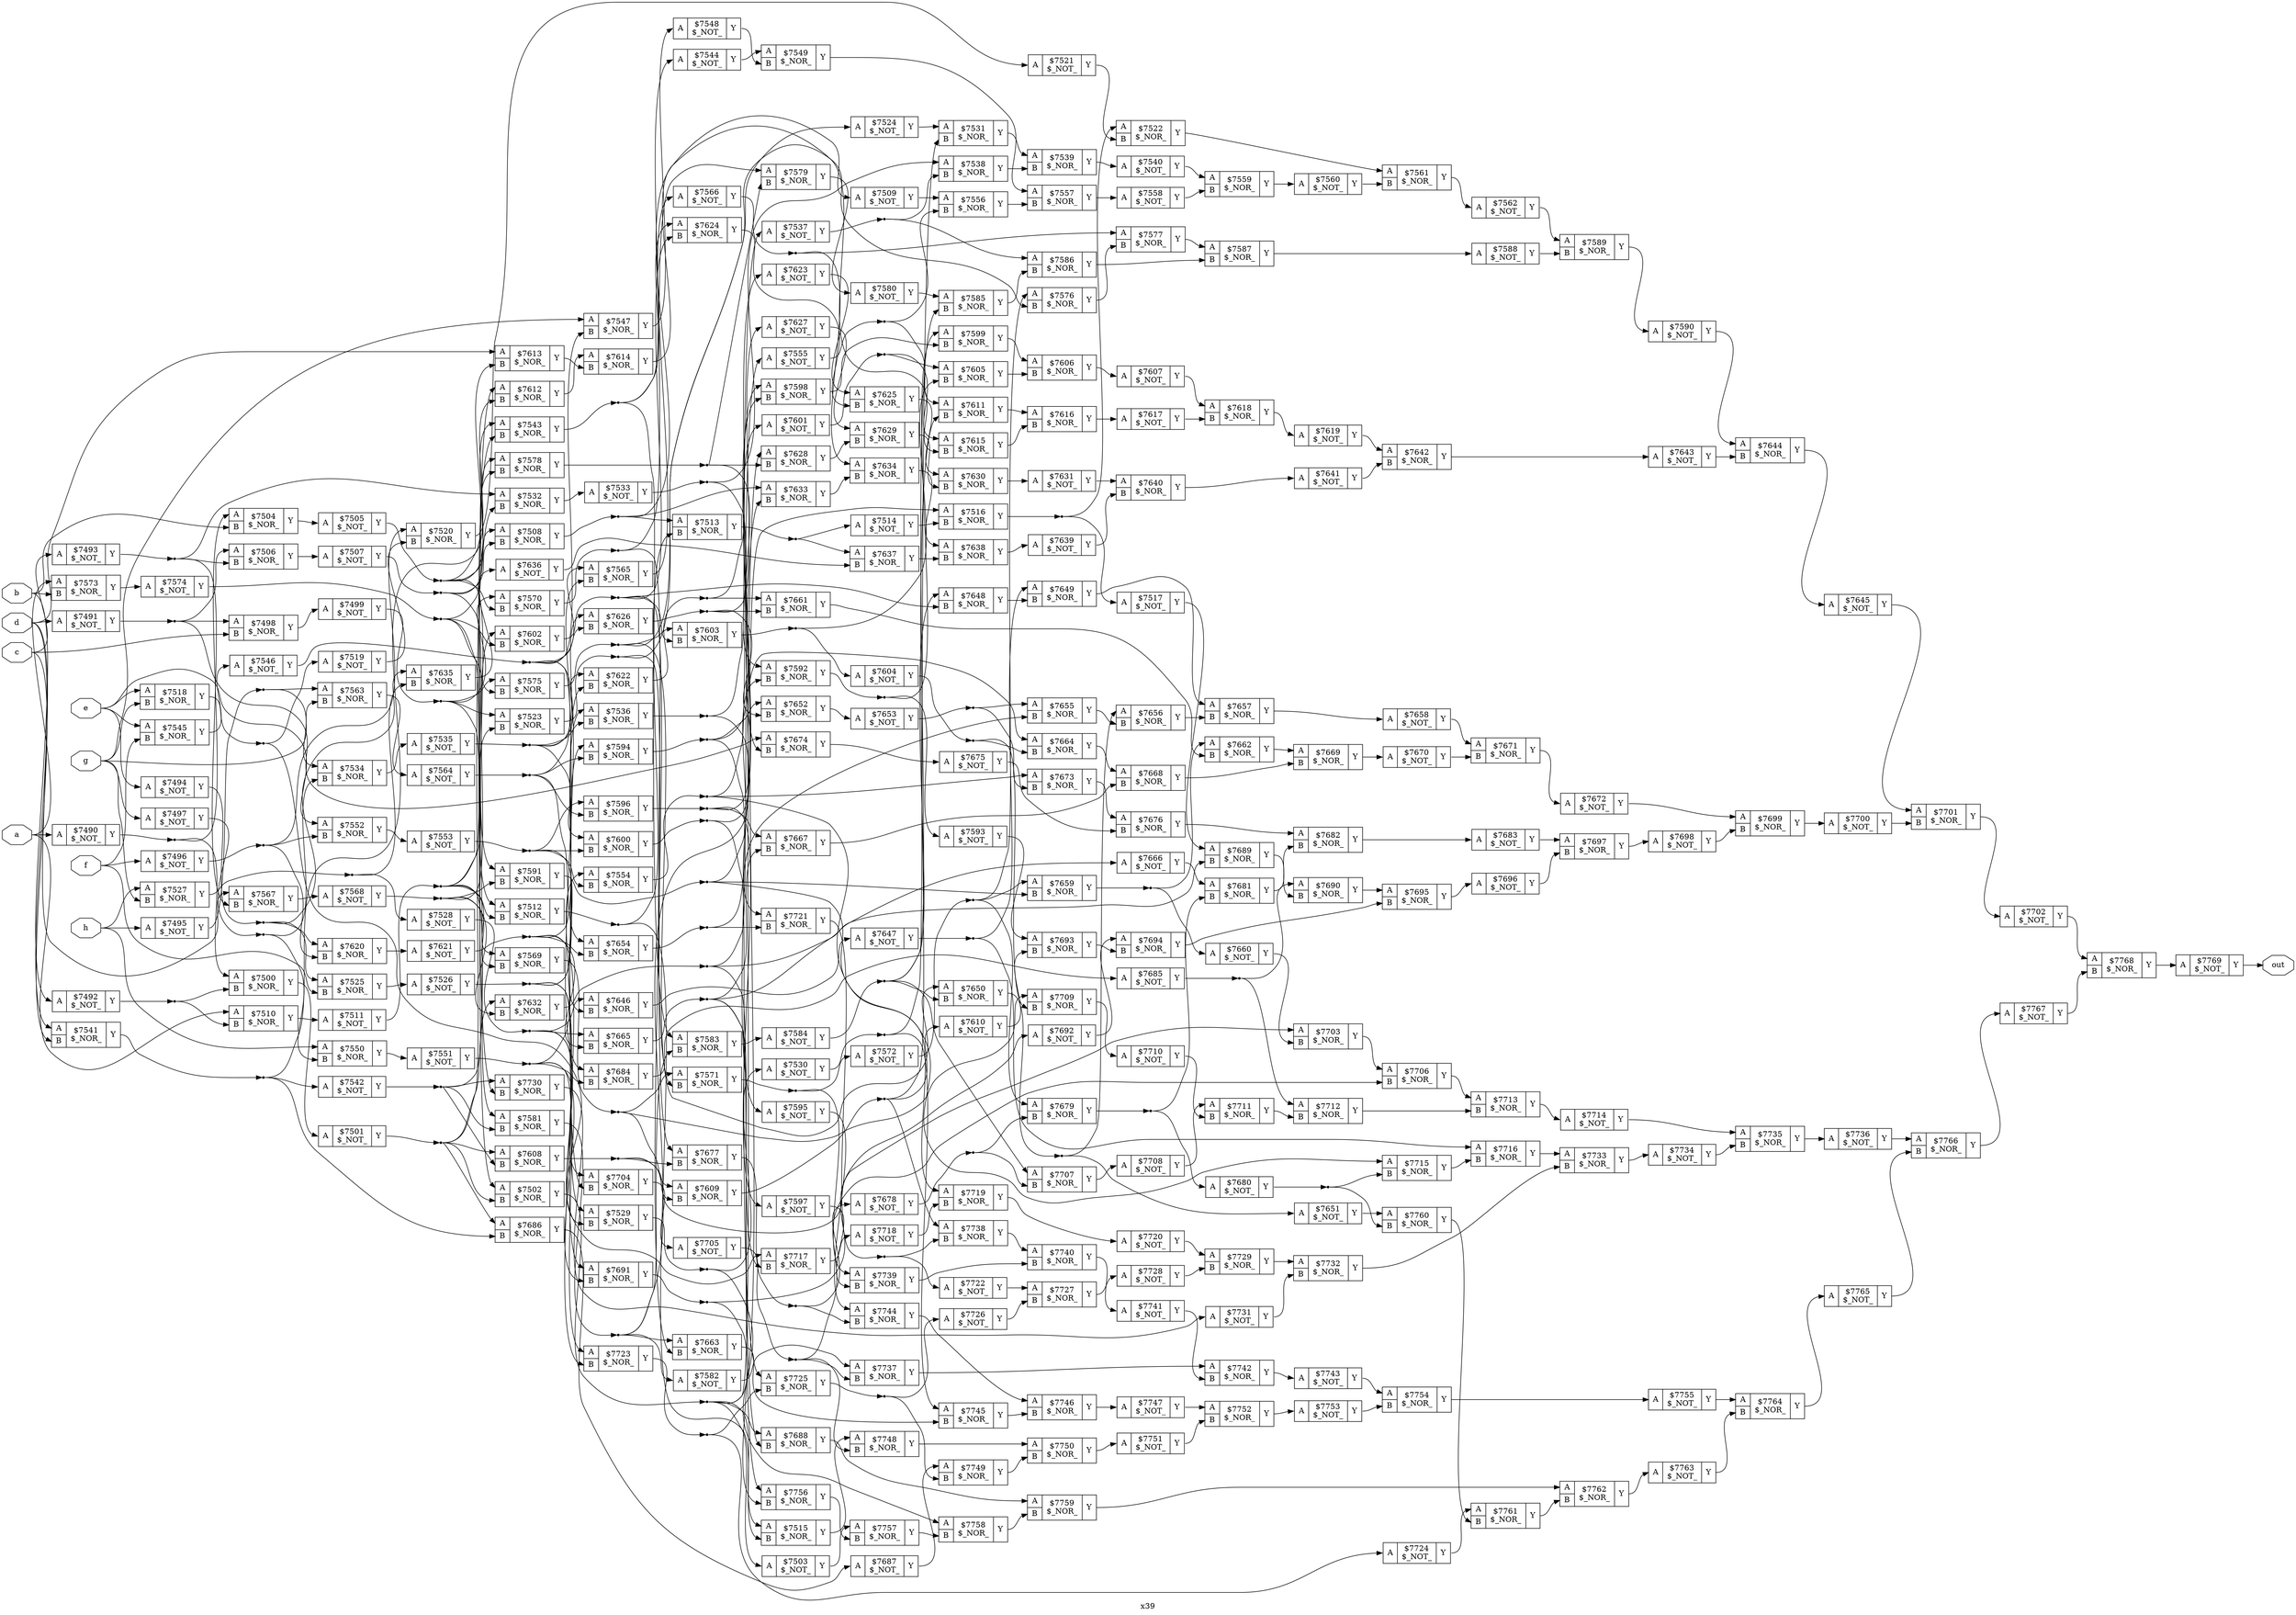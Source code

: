digraph "x39" {
label="x39";
rankdir="LR";
remincross=true;
n280 [ shape=octagon, label="a", color="black", fontcolor="black" ];
n281 [ shape=octagon, label="b", color="black", fontcolor="black" ];
n282 [ shape=octagon, label="c", color="black", fontcolor="black" ];
n283 [ shape=octagon, label="d", color="black", fontcolor="black" ];
n284 [ shape=octagon, label="e", color="black", fontcolor="black" ];
n285 [ shape=octagon, label="f", color="black", fontcolor="black" ];
n286 [ shape=octagon, label="g", color="black", fontcolor="black" ];
n287 [ shape=octagon, label="h", color="black", fontcolor="black" ];
n288 [ shape=octagon, label="out", color="black", fontcolor="black" ];
c291 [ shape=record, label="{{<p289> A}|$7490\n$_NOT_|{<p290> Y}}" ];
c292 [ shape=record, label="{{<p289> A}|$7491\n$_NOT_|{<p290> Y}}" ];
c293 [ shape=record, label="{{<p289> A}|$7492\n$_NOT_|{<p290> Y}}" ];
c294 [ shape=record, label="{{<p289> A}|$7493\n$_NOT_|{<p290> Y}}" ];
c295 [ shape=record, label="{{<p289> A}|$7494\n$_NOT_|{<p290> Y}}" ];
c296 [ shape=record, label="{{<p289> A}|$7495\n$_NOT_|{<p290> Y}}" ];
c297 [ shape=record, label="{{<p289> A}|$7496\n$_NOT_|{<p290> Y}}" ];
c298 [ shape=record, label="{{<p289> A}|$7497\n$_NOT_|{<p290> Y}}" ];
c300 [ shape=record, label="{{<p289> A|<p299> B}|$7498\n$_NOR_|{<p290> Y}}" ];
c301 [ shape=record, label="{{<p289> A}|$7499\n$_NOT_|{<p290> Y}}" ];
c302 [ shape=record, label="{{<p289> A|<p299> B}|$7500\n$_NOR_|{<p290> Y}}" ];
c303 [ shape=record, label="{{<p289> A}|$7501\n$_NOT_|{<p290> Y}}" ];
c304 [ shape=record, label="{{<p289> A|<p299> B}|$7502\n$_NOR_|{<p290> Y}}" ];
c305 [ shape=record, label="{{<p289> A}|$7503\n$_NOT_|{<p290> Y}}" ];
c306 [ shape=record, label="{{<p289> A|<p299> B}|$7504\n$_NOR_|{<p290> Y}}" ];
c307 [ shape=record, label="{{<p289> A}|$7505\n$_NOT_|{<p290> Y}}" ];
c308 [ shape=record, label="{{<p289> A|<p299> B}|$7506\n$_NOR_|{<p290> Y}}" ];
c309 [ shape=record, label="{{<p289> A}|$7507\n$_NOT_|{<p290> Y}}" ];
c310 [ shape=record, label="{{<p289> A|<p299> B}|$7508\n$_NOR_|{<p290> Y}}" ];
c311 [ shape=record, label="{{<p289> A}|$7509\n$_NOT_|{<p290> Y}}" ];
c312 [ shape=record, label="{{<p289> A|<p299> B}|$7510\n$_NOR_|{<p290> Y}}" ];
c313 [ shape=record, label="{{<p289> A}|$7511\n$_NOT_|{<p290> Y}}" ];
c314 [ shape=record, label="{{<p289> A|<p299> B}|$7512\n$_NOR_|{<p290> Y}}" ];
c315 [ shape=record, label="{{<p289> A|<p299> B}|$7513\n$_NOR_|{<p290> Y}}" ];
c316 [ shape=record, label="{{<p289> A}|$7514\n$_NOT_|{<p290> Y}}" ];
c317 [ shape=record, label="{{<p289> A|<p299> B}|$7515\n$_NOR_|{<p290> Y}}" ];
c318 [ shape=record, label="{{<p289> A|<p299> B}|$7516\n$_NOR_|{<p290> Y}}" ];
c319 [ shape=record, label="{{<p289> A}|$7517\n$_NOT_|{<p290> Y}}" ];
c320 [ shape=record, label="{{<p289> A|<p299> B}|$7518\n$_NOR_|{<p290> Y}}" ];
c321 [ shape=record, label="{{<p289> A}|$7519\n$_NOT_|{<p290> Y}}" ];
c322 [ shape=record, label="{{<p289> A|<p299> B}|$7520\n$_NOR_|{<p290> Y}}" ];
c323 [ shape=record, label="{{<p289> A}|$7521\n$_NOT_|{<p290> Y}}" ];
c324 [ shape=record, label="{{<p289> A|<p299> B}|$7522\n$_NOR_|{<p290> Y}}" ];
c325 [ shape=record, label="{{<p289> A|<p299> B}|$7523\n$_NOR_|{<p290> Y}}" ];
c326 [ shape=record, label="{{<p289> A}|$7524\n$_NOT_|{<p290> Y}}" ];
c327 [ shape=record, label="{{<p289> A|<p299> B}|$7525\n$_NOR_|{<p290> Y}}" ];
c328 [ shape=record, label="{{<p289> A}|$7526\n$_NOT_|{<p290> Y}}" ];
c329 [ shape=record, label="{{<p289> A|<p299> B}|$7527\n$_NOR_|{<p290> Y}}" ];
c330 [ shape=record, label="{{<p289> A}|$7528\n$_NOT_|{<p290> Y}}" ];
c331 [ shape=record, label="{{<p289> A|<p299> B}|$7529\n$_NOR_|{<p290> Y}}" ];
c332 [ shape=record, label="{{<p289> A}|$7530\n$_NOT_|{<p290> Y}}" ];
c333 [ shape=record, label="{{<p289> A|<p299> B}|$7531\n$_NOR_|{<p290> Y}}" ];
c334 [ shape=record, label="{{<p289> A|<p299> B}|$7532\n$_NOR_|{<p290> Y}}" ];
c335 [ shape=record, label="{{<p289> A}|$7533\n$_NOT_|{<p290> Y}}" ];
c336 [ shape=record, label="{{<p289> A|<p299> B}|$7534\n$_NOR_|{<p290> Y}}" ];
c337 [ shape=record, label="{{<p289> A}|$7535\n$_NOT_|{<p290> Y}}" ];
c338 [ shape=record, label="{{<p289> A|<p299> B}|$7536\n$_NOR_|{<p290> Y}}" ];
c339 [ shape=record, label="{{<p289> A}|$7537\n$_NOT_|{<p290> Y}}" ];
c340 [ shape=record, label="{{<p289> A|<p299> B}|$7538\n$_NOR_|{<p290> Y}}" ];
c341 [ shape=record, label="{{<p289> A|<p299> B}|$7539\n$_NOR_|{<p290> Y}}" ];
c342 [ shape=record, label="{{<p289> A}|$7540\n$_NOT_|{<p290> Y}}" ];
c343 [ shape=record, label="{{<p289> A|<p299> B}|$7541\n$_NOR_|{<p290> Y}}" ];
c344 [ shape=record, label="{{<p289> A}|$7542\n$_NOT_|{<p290> Y}}" ];
c345 [ shape=record, label="{{<p289> A|<p299> B}|$7543\n$_NOR_|{<p290> Y}}" ];
c346 [ shape=record, label="{{<p289> A}|$7544\n$_NOT_|{<p290> Y}}" ];
c347 [ shape=record, label="{{<p289> A|<p299> B}|$7545\n$_NOR_|{<p290> Y}}" ];
c348 [ shape=record, label="{{<p289> A}|$7546\n$_NOT_|{<p290> Y}}" ];
c349 [ shape=record, label="{{<p289> A|<p299> B}|$7547\n$_NOR_|{<p290> Y}}" ];
c350 [ shape=record, label="{{<p289> A}|$7548\n$_NOT_|{<p290> Y}}" ];
c351 [ shape=record, label="{{<p289> A|<p299> B}|$7549\n$_NOR_|{<p290> Y}}" ];
c352 [ shape=record, label="{{<p289> A|<p299> B}|$7550\n$_NOR_|{<p290> Y}}" ];
c353 [ shape=record, label="{{<p289> A}|$7551\n$_NOT_|{<p290> Y}}" ];
c354 [ shape=record, label="{{<p289> A|<p299> B}|$7552\n$_NOR_|{<p290> Y}}" ];
c355 [ shape=record, label="{{<p289> A}|$7553\n$_NOT_|{<p290> Y}}" ];
c356 [ shape=record, label="{{<p289> A|<p299> B}|$7554\n$_NOR_|{<p290> Y}}" ];
c357 [ shape=record, label="{{<p289> A}|$7555\n$_NOT_|{<p290> Y}}" ];
c358 [ shape=record, label="{{<p289> A|<p299> B}|$7556\n$_NOR_|{<p290> Y}}" ];
c359 [ shape=record, label="{{<p289> A|<p299> B}|$7557\n$_NOR_|{<p290> Y}}" ];
c360 [ shape=record, label="{{<p289> A}|$7558\n$_NOT_|{<p290> Y}}" ];
c361 [ shape=record, label="{{<p289> A|<p299> B}|$7559\n$_NOR_|{<p290> Y}}" ];
c362 [ shape=record, label="{{<p289> A}|$7560\n$_NOT_|{<p290> Y}}" ];
c363 [ shape=record, label="{{<p289> A|<p299> B}|$7561\n$_NOR_|{<p290> Y}}" ];
c364 [ shape=record, label="{{<p289> A}|$7562\n$_NOT_|{<p290> Y}}" ];
c365 [ shape=record, label="{{<p289> A|<p299> B}|$7563\n$_NOR_|{<p290> Y}}" ];
c366 [ shape=record, label="{{<p289> A}|$7564\n$_NOT_|{<p290> Y}}" ];
c367 [ shape=record, label="{{<p289> A|<p299> B}|$7565\n$_NOR_|{<p290> Y}}" ];
c368 [ shape=record, label="{{<p289> A}|$7566\n$_NOT_|{<p290> Y}}" ];
c369 [ shape=record, label="{{<p289> A|<p299> B}|$7567\n$_NOR_|{<p290> Y}}" ];
c370 [ shape=record, label="{{<p289> A}|$7568\n$_NOT_|{<p290> Y}}" ];
c371 [ shape=record, label="{{<p289> A|<p299> B}|$7569\n$_NOR_|{<p290> Y}}" ];
c372 [ shape=record, label="{{<p289> A|<p299> B}|$7570\n$_NOR_|{<p290> Y}}" ];
c373 [ shape=record, label="{{<p289> A|<p299> B}|$7571\n$_NOR_|{<p290> Y}}" ];
c374 [ shape=record, label="{{<p289> A}|$7572\n$_NOT_|{<p290> Y}}" ];
c375 [ shape=record, label="{{<p289> A|<p299> B}|$7573\n$_NOR_|{<p290> Y}}" ];
c376 [ shape=record, label="{{<p289> A}|$7574\n$_NOT_|{<p290> Y}}" ];
c377 [ shape=record, label="{{<p289> A|<p299> B}|$7575\n$_NOR_|{<p290> Y}}" ];
c378 [ shape=record, label="{{<p289> A|<p299> B}|$7576\n$_NOR_|{<p290> Y}}" ];
c379 [ shape=record, label="{{<p289> A|<p299> B}|$7577\n$_NOR_|{<p290> Y}}" ];
c380 [ shape=record, label="{{<p289> A|<p299> B}|$7578\n$_NOR_|{<p290> Y}}" ];
c381 [ shape=record, label="{{<p289> A|<p299> B}|$7579\n$_NOR_|{<p290> Y}}" ];
c382 [ shape=record, label="{{<p289> A}|$7580\n$_NOT_|{<p290> Y}}" ];
c383 [ shape=record, label="{{<p289> A|<p299> B}|$7581\n$_NOR_|{<p290> Y}}" ];
c384 [ shape=record, label="{{<p289> A}|$7582\n$_NOT_|{<p290> Y}}" ];
c385 [ shape=record, label="{{<p289> A|<p299> B}|$7583\n$_NOR_|{<p290> Y}}" ];
c386 [ shape=record, label="{{<p289> A}|$7584\n$_NOT_|{<p290> Y}}" ];
c387 [ shape=record, label="{{<p289> A|<p299> B}|$7585\n$_NOR_|{<p290> Y}}" ];
c388 [ shape=record, label="{{<p289> A|<p299> B}|$7586\n$_NOR_|{<p290> Y}}" ];
c389 [ shape=record, label="{{<p289> A|<p299> B}|$7587\n$_NOR_|{<p290> Y}}" ];
c390 [ shape=record, label="{{<p289> A}|$7588\n$_NOT_|{<p290> Y}}" ];
c391 [ shape=record, label="{{<p289> A|<p299> B}|$7589\n$_NOR_|{<p290> Y}}" ];
c392 [ shape=record, label="{{<p289> A}|$7590\n$_NOT_|{<p290> Y}}" ];
c393 [ shape=record, label="{{<p289> A|<p299> B}|$7591\n$_NOR_|{<p290> Y}}" ];
c394 [ shape=record, label="{{<p289> A|<p299> B}|$7592\n$_NOR_|{<p290> Y}}" ];
c395 [ shape=record, label="{{<p289> A}|$7593\n$_NOT_|{<p290> Y}}" ];
c396 [ shape=record, label="{{<p289> A|<p299> B}|$7594\n$_NOR_|{<p290> Y}}" ];
c397 [ shape=record, label="{{<p289> A}|$7595\n$_NOT_|{<p290> Y}}" ];
c398 [ shape=record, label="{{<p289> A|<p299> B}|$7596\n$_NOR_|{<p290> Y}}" ];
c399 [ shape=record, label="{{<p289> A}|$7597\n$_NOT_|{<p290> Y}}" ];
c400 [ shape=record, label="{{<p289> A|<p299> B}|$7598\n$_NOR_|{<p290> Y}}" ];
c401 [ shape=record, label="{{<p289> A|<p299> B}|$7599\n$_NOR_|{<p290> Y}}" ];
c402 [ shape=record, label="{{<p289> A|<p299> B}|$7600\n$_NOR_|{<p290> Y}}" ];
c403 [ shape=record, label="{{<p289> A}|$7601\n$_NOT_|{<p290> Y}}" ];
c404 [ shape=record, label="{{<p289> A|<p299> B}|$7602\n$_NOR_|{<p290> Y}}" ];
c405 [ shape=record, label="{{<p289> A|<p299> B}|$7603\n$_NOR_|{<p290> Y}}" ];
c406 [ shape=record, label="{{<p289> A}|$7604\n$_NOT_|{<p290> Y}}" ];
c407 [ shape=record, label="{{<p289> A|<p299> B}|$7605\n$_NOR_|{<p290> Y}}" ];
c408 [ shape=record, label="{{<p289> A|<p299> B}|$7606\n$_NOR_|{<p290> Y}}" ];
c409 [ shape=record, label="{{<p289> A}|$7607\n$_NOT_|{<p290> Y}}" ];
c410 [ shape=record, label="{{<p289> A|<p299> B}|$7608\n$_NOR_|{<p290> Y}}" ];
c411 [ shape=record, label="{{<p289> A|<p299> B}|$7609\n$_NOR_|{<p290> Y}}" ];
c412 [ shape=record, label="{{<p289> A}|$7610\n$_NOT_|{<p290> Y}}" ];
c413 [ shape=record, label="{{<p289> A|<p299> B}|$7611\n$_NOR_|{<p290> Y}}" ];
c414 [ shape=record, label="{{<p289> A|<p299> B}|$7612\n$_NOR_|{<p290> Y}}" ];
c415 [ shape=record, label="{{<p289> A|<p299> B}|$7613\n$_NOR_|{<p290> Y}}" ];
c416 [ shape=record, label="{{<p289> A|<p299> B}|$7614\n$_NOR_|{<p290> Y}}" ];
c417 [ shape=record, label="{{<p289> A|<p299> B}|$7615\n$_NOR_|{<p290> Y}}" ];
c418 [ shape=record, label="{{<p289> A|<p299> B}|$7616\n$_NOR_|{<p290> Y}}" ];
c419 [ shape=record, label="{{<p289> A}|$7617\n$_NOT_|{<p290> Y}}" ];
c420 [ shape=record, label="{{<p289> A|<p299> B}|$7618\n$_NOR_|{<p290> Y}}" ];
c421 [ shape=record, label="{{<p289> A}|$7619\n$_NOT_|{<p290> Y}}" ];
c422 [ shape=record, label="{{<p289> A|<p299> B}|$7620\n$_NOR_|{<p290> Y}}" ];
c423 [ shape=record, label="{{<p289> A}|$7621\n$_NOT_|{<p290> Y}}" ];
c424 [ shape=record, label="{{<p289> A|<p299> B}|$7622\n$_NOR_|{<p290> Y}}" ];
c425 [ shape=record, label="{{<p289> A}|$7623\n$_NOT_|{<p290> Y}}" ];
c426 [ shape=record, label="{{<p289> A|<p299> B}|$7624\n$_NOR_|{<p290> Y}}" ];
c427 [ shape=record, label="{{<p289> A|<p299> B}|$7625\n$_NOR_|{<p290> Y}}" ];
c428 [ shape=record, label="{{<p289> A|<p299> B}|$7626\n$_NOR_|{<p290> Y}}" ];
c429 [ shape=record, label="{{<p289> A}|$7627\n$_NOT_|{<p290> Y}}" ];
c430 [ shape=record, label="{{<p289> A|<p299> B}|$7628\n$_NOR_|{<p290> Y}}" ];
c431 [ shape=record, label="{{<p289> A|<p299> B}|$7629\n$_NOR_|{<p290> Y}}" ];
c432 [ shape=record, label="{{<p289> A|<p299> B}|$7630\n$_NOR_|{<p290> Y}}" ];
c433 [ shape=record, label="{{<p289> A}|$7631\n$_NOT_|{<p290> Y}}" ];
c434 [ shape=record, label="{{<p289> A|<p299> B}|$7632\n$_NOR_|{<p290> Y}}" ];
c435 [ shape=record, label="{{<p289> A|<p299> B}|$7633\n$_NOR_|{<p290> Y}}" ];
c436 [ shape=record, label="{{<p289> A|<p299> B}|$7634\n$_NOR_|{<p290> Y}}" ];
c437 [ shape=record, label="{{<p289> A|<p299> B}|$7635\n$_NOR_|{<p290> Y}}" ];
c438 [ shape=record, label="{{<p289> A}|$7636\n$_NOT_|{<p290> Y}}" ];
c439 [ shape=record, label="{{<p289> A|<p299> B}|$7637\n$_NOR_|{<p290> Y}}" ];
c440 [ shape=record, label="{{<p289> A|<p299> B}|$7638\n$_NOR_|{<p290> Y}}" ];
c441 [ shape=record, label="{{<p289> A}|$7639\n$_NOT_|{<p290> Y}}" ];
c442 [ shape=record, label="{{<p289> A|<p299> B}|$7640\n$_NOR_|{<p290> Y}}" ];
c443 [ shape=record, label="{{<p289> A}|$7641\n$_NOT_|{<p290> Y}}" ];
c444 [ shape=record, label="{{<p289> A|<p299> B}|$7642\n$_NOR_|{<p290> Y}}" ];
c445 [ shape=record, label="{{<p289> A}|$7643\n$_NOT_|{<p290> Y}}" ];
c446 [ shape=record, label="{{<p289> A|<p299> B}|$7644\n$_NOR_|{<p290> Y}}" ];
c447 [ shape=record, label="{{<p289> A}|$7645\n$_NOT_|{<p290> Y}}" ];
c448 [ shape=record, label="{{<p289> A|<p299> B}|$7646\n$_NOR_|{<p290> Y}}" ];
c449 [ shape=record, label="{{<p289> A}|$7647\n$_NOT_|{<p290> Y}}" ];
c450 [ shape=record, label="{{<p289> A|<p299> B}|$7648\n$_NOR_|{<p290> Y}}" ];
c451 [ shape=record, label="{{<p289> A|<p299> B}|$7649\n$_NOR_|{<p290> Y}}" ];
c452 [ shape=record, label="{{<p289> A|<p299> B}|$7650\n$_NOR_|{<p290> Y}}" ];
c453 [ shape=record, label="{{<p289> A}|$7651\n$_NOT_|{<p290> Y}}" ];
c454 [ shape=record, label="{{<p289> A|<p299> B}|$7652\n$_NOR_|{<p290> Y}}" ];
c455 [ shape=record, label="{{<p289> A}|$7653\n$_NOT_|{<p290> Y}}" ];
c456 [ shape=record, label="{{<p289> A|<p299> B}|$7654\n$_NOR_|{<p290> Y}}" ];
c457 [ shape=record, label="{{<p289> A|<p299> B}|$7655\n$_NOR_|{<p290> Y}}" ];
c458 [ shape=record, label="{{<p289> A|<p299> B}|$7656\n$_NOR_|{<p290> Y}}" ];
c459 [ shape=record, label="{{<p289> A|<p299> B}|$7657\n$_NOR_|{<p290> Y}}" ];
c460 [ shape=record, label="{{<p289> A}|$7658\n$_NOT_|{<p290> Y}}" ];
c461 [ shape=record, label="{{<p289> A|<p299> B}|$7659\n$_NOR_|{<p290> Y}}" ];
c462 [ shape=record, label="{{<p289> A}|$7660\n$_NOT_|{<p290> Y}}" ];
c463 [ shape=record, label="{{<p289> A|<p299> B}|$7661\n$_NOR_|{<p290> Y}}" ];
c464 [ shape=record, label="{{<p289> A|<p299> B}|$7662\n$_NOR_|{<p290> Y}}" ];
c465 [ shape=record, label="{{<p289> A|<p299> B}|$7663\n$_NOR_|{<p290> Y}}" ];
c466 [ shape=record, label="{{<p289> A|<p299> B}|$7664\n$_NOR_|{<p290> Y}}" ];
c467 [ shape=record, label="{{<p289> A|<p299> B}|$7665\n$_NOR_|{<p290> Y}}" ];
c468 [ shape=record, label="{{<p289> A}|$7666\n$_NOT_|{<p290> Y}}" ];
c469 [ shape=record, label="{{<p289> A|<p299> B}|$7667\n$_NOR_|{<p290> Y}}" ];
c470 [ shape=record, label="{{<p289> A|<p299> B}|$7668\n$_NOR_|{<p290> Y}}" ];
c471 [ shape=record, label="{{<p289> A|<p299> B}|$7669\n$_NOR_|{<p290> Y}}" ];
c472 [ shape=record, label="{{<p289> A}|$7670\n$_NOT_|{<p290> Y}}" ];
c473 [ shape=record, label="{{<p289> A|<p299> B}|$7671\n$_NOR_|{<p290> Y}}" ];
c474 [ shape=record, label="{{<p289> A}|$7672\n$_NOT_|{<p290> Y}}" ];
c475 [ shape=record, label="{{<p289> A|<p299> B}|$7673\n$_NOR_|{<p290> Y}}" ];
c476 [ shape=record, label="{{<p289> A|<p299> B}|$7674\n$_NOR_|{<p290> Y}}" ];
c477 [ shape=record, label="{{<p289> A}|$7675\n$_NOT_|{<p290> Y}}" ];
c478 [ shape=record, label="{{<p289> A|<p299> B}|$7676\n$_NOR_|{<p290> Y}}" ];
c479 [ shape=record, label="{{<p289> A|<p299> B}|$7677\n$_NOR_|{<p290> Y}}" ];
c480 [ shape=record, label="{{<p289> A}|$7678\n$_NOT_|{<p290> Y}}" ];
c481 [ shape=record, label="{{<p289> A|<p299> B}|$7679\n$_NOR_|{<p290> Y}}" ];
c482 [ shape=record, label="{{<p289> A}|$7680\n$_NOT_|{<p290> Y}}" ];
c483 [ shape=record, label="{{<p289> A|<p299> B}|$7681\n$_NOR_|{<p290> Y}}" ];
c484 [ shape=record, label="{{<p289> A|<p299> B}|$7682\n$_NOR_|{<p290> Y}}" ];
c485 [ shape=record, label="{{<p289> A}|$7683\n$_NOT_|{<p290> Y}}" ];
c486 [ shape=record, label="{{<p289> A|<p299> B}|$7684\n$_NOR_|{<p290> Y}}" ];
c487 [ shape=record, label="{{<p289> A}|$7685\n$_NOT_|{<p290> Y}}" ];
c488 [ shape=record, label="{{<p289> A|<p299> B}|$7686\n$_NOR_|{<p290> Y}}" ];
c489 [ shape=record, label="{{<p289> A}|$7687\n$_NOT_|{<p290> Y}}" ];
c490 [ shape=record, label="{{<p289> A|<p299> B}|$7688\n$_NOR_|{<p290> Y}}" ];
c491 [ shape=record, label="{{<p289> A|<p299> B}|$7689\n$_NOR_|{<p290> Y}}" ];
c492 [ shape=record, label="{{<p289> A|<p299> B}|$7690\n$_NOR_|{<p290> Y}}" ];
c493 [ shape=record, label="{{<p289> A|<p299> B}|$7691\n$_NOR_|{<p290> Y}}" ];
c494 [ shape=record, label="{{<p289> A}|$7692\n$_NOT_|{<p290> Y}}" ];
c495 [ shape=record, label="{{<p289> A|<p299> B}|$7693\n$_NOR_|{<p290> Y}}" ];
c496 [ shape=record, label="{{<p289> A|<p299> B}|$7694\n$_NOR_|{<p290> Y}}" ];
c497 [ shape=record, label="{{<p289> A|<p299> B}|$7695\n$_NOR_|{<p290> Y}}" ];
c498 [ shape=record, label="{{<p289> A}|$7696\n$_NOT_|{<p290> Y}}" ];
c499 [ shape=record, label="{{<p289> A|<p299> B}|$7697\n$_NOR_|{<p290> Y}}" ];
c500 [ shape=record, label="{{<p289> A}|$7698\n$_NOT_|{<p290> Y}}" ];
c501 [ shape=record, label="{{<p289> A|<p299> B}|$7699\n$_NOR_|{<p290> Y}}" ];
c502 [ shape=record, label="{{<p289> A}|$7700\n$_NOT_|{<p290> Y}}" ];
c503 [ shape=record, label="{{<p289> A|<p299> B}|$7701\n$_NOR_|{<p290> Y}}" ];
c504 [ shape=record, label="{{<p289> A}|$7702\n$_NOT_|{<p290> Y}}" ];
c505 [ shape=record, label="{{<p289> A|<p299> B}|$7703\n$_NOR_|{<p290> Y}}" ];
c506 [ shape=record, label="{{<p289> A|<p299> B}|$7704\n$_NOR_|{<p290> Y}}" ];
c507 [ shape=record, label="{{<p289> A}|$7705\n$_NOT_|{<p290> Y}}" ];
c508 [ shape=record, label="{{<p289> A|<p299> B}|$7706\n$_NOR_|{<p290> Y}}" ];
c509 [ shape=record, label="{{<p289> A|<p299> B}|$7707\n$_NOR_|{<p290> Y}}" ];
c510 [ shape=record, label="{{<p289> A}|$7708\n$_NOT_|{<p290> Y}}" ];
c511 [ shape=record, label="{{<p289> A|<p299> B}|$7709\n$_NOR_|{<p290> Y}}" ];
c512 [ shape=record, label="{{<p289> A}|$7710\n$_NOT_|{<p290> Y}}" ];
c513 [ shape=record, label="{{<p289> A|<p299> B}|$7711\n$_NOR_|{<p290> Y}}" ];
c514 [ shape=record, label="{{<p289> A|<p299> B}|$7712\n$_NOR_|{<p290> Y}}" ];
c515 [ shape=record, label="{{<p289> A|<p299> B}|$7713\n$_NOR_|{<p290> Y}}" ];
c516 [ shape=record, label="{{<p289> A}|$7714\n$_NOT_|{<p290> Y}}" ];
c517 [ shape=record, label="{{<p289> A|<p299> B}|$7715\n$_NOR_|{<p290> Y}}" ];
c518 [ shape=record, label="{{<p289> A|<p299> B}|$7716\n$_NOR_|{<p290> Y}}" ];
c519 [ shape=record, label="{{<p289> A|<p299> B}|$7717\n$_NOR_|{<p290> Y}}" ];
c520 [ shape=record, label="{{<p289> A}|$7718\n$_NOT_|{<p290> Y}}" ];
c521 [ shape=record, label="{{<p289> A|<p299> B}|$7719\n$_NOR_|{<p290> Y}}" ];
c522 [ shape=record, label="{{<p289> A}|$7720\n$_NOT_|{<p290> Y}}" ];
c523 [ shape=record, label="{{<p289> A|<p299> B}|$7721\n$_NOR_|{<p290> Y}}" ];
c524 [ shape=record, label="{{<p289> A}|$7722\n$_NOT_|{<p290> Y}}" ];
c525 [ shape=record, label="{{<p289> A|<p299> B}|$7723\n$_NOR_|{<p290> Y}}" ];
c526 [ shape=record, label="{{<p289> A}|$7724\n$_NOT_|{<p290> Y}}" ];
c527 [ shape=record, label="{{<p289> A|<p299> B}|$7725\n$_NOR_|{<p290> Y}}" ];
c528 [ shape=record, label="{{<p289> A}|$7726\n$_NOT_|{<p290> Y}}" ];
c529 [ shape=record, label="{{<p289> A|<p299> B}|$7727\n$_NOR_|{<p290> Y}}" ];
c530 [ shape=record, label="{{<p289> A}|$7728\n$_NOT_|{<p290> Y}}" ];
c531 [ shape=record, label="{{<p289> A|<p299> B}|$7729\n$_NOR_|{<p290> Y}}" ];
c532 [ shape=record, label="{{<p289> A|<p299> B}|$7730\n$_NOR_|{<p290> Y}}" ];
c533 [ shape=record, label="{{<p289> A}|$7731\n$_NOT_|{<p290> Y}}" ];
c534 [ shape=record, label="{{<p289> A|<p299> B}|$7732\n$_NOR_|{<p290> Y}}" ];
c535 [ shape=record, label="{{<p289> A|<p299> B}|$7733\n$_NOR_|{<p290> Y}}" ];
c536 [ shape=record, label="{{<p289> A}|$7734\n$_NOT_|{<p290> Y}}" ];
c537 [ shape=record, label="{{<p289> A|<p299> B}|$7735\n$_NOR_|{<p290> Y}}" ];
c538 [ shape=record, label="{{<p289> A}|$7736\n$_NOT_|{<p290> Y}}" ];
c539 [ shape=record, label="{{<p289> A|<p299> B}|$7737\n$_NOR_|{<p290> Y}}" ];
c540 [ shape=record, label="{{<p289> A|<p299> B}|$7738\n$_NOR_|{<p290> Y}}" ];
c541 [ shape=record, label="{{<p289> A|<p299> B}|$7739\n$_NOR_|{<p290> Y}}" ];
c542 [ shape=record, label="{{<p289> A|<p299> B}|$7740\n$_NOR_|{<p290> Y}}" ];
c543 [ shape=record, label="{{<p289> A}|$7741\n$_NOT_|{<p290> Y}}" ];
c544 [ shape=record, label="{{<p289> A|<p299> B}|$7742\n$_NOR_|{<p290> Y}}" ];
c545 [ shape=record, label="{{<p289> A}|$7743\n$_NOT_|{<p290> Y}}" ];
c546 [ shape=record, label="{{<p289> A|<p299> B}|$7744\n$_NOR_|{<p290> Y}}" ];
c547 [ shape=record, label="{{<p289> A|<p299> B}|$7745\n$_NOR_|{<p290> Y}}" ];
c548 [ shape=record, label="{{<p289> A|<p299> B}|$7746\n$_NOR_|{<p290> Y}}" ];
c549 [ shape=record, label="{{<p289> A}|$7747\n$_NOT_|{<p290> Y}}" ];
c550 [ shape=record, label="{{<p289> A|<p299> B}|$7748\n$_NOR_|{<p290> Y}}" ];
c551 [ shape=record, label="{{<p289> A|<p299> B}|$7749\n$_NOR_|{<p290> Y}}" ];
c552 [ shape=record, label="{{<p289> A|<p299> B}|$7750\n$_NOR_|{<p290> Y}}" ];
c553 [ shape=record, label="{{<p289> A}|$7751\n$_NOT_|{<p290> Y}}" ];
c554 [ shape=record, label="{{<p289> A|<p299> B}|$7752\n$_NOR_|{<p290> Y}}" ];
c555 [ shape=record, label="{{<p289> A}|$7753\n$_NOT_|{<p290> Y}}" ];
c556 [ shape=record, label="{{<p289> A|<p299> B}|$7754\n$_NOR_|{<p290> Y}}" ];
c557 [ shape=record, label="{{<p289> A}|$7755\n$_NOT_|{<p290> Y}}" ];
c558 [ shape=record, label="{{<p289> A|<p299> B}|$7756\n$_NOR_|{<p290> Y}}" ];
c559 [ shape=record, label="{{<p289> A|<p299> B}|$7757\n$_NOR_|{<p290> Y}}" ];
c560 [ shape=record, label="{{<p289> A|<p299> B}|$7758\n$_NOR_|{<p290> Y}}" ];
c561 [ shape=record, label="{{<p289> A|<p299> B}|$7759\n$_NOR_|{<p290> Y}}" ];
c562 [ shape=record, label="{{<p289> A|<p299> B}|$7760\n$_NOR_|{<p290> Y}}" ];
c563 [ shape=record, label="{{<p289> A|<p299> B}|$7761\n$_NOR_|{<p290> Y}}" ];
c564 [ shape=record, label="{{<p289> A|<p299> B}|$7762\n$_NOR_|{<p290> Y}}" ];
c565 [ shape=record, label="{{<p289> A}|$7763\n$_NOT_|{<p290> Y}}" ];
c566 [ shape=record, label="{{<p289> A|<p299> B}|$7764\n$_NOR_|{<p290> Y}}" ];
c567 [ shape=record, label="{{<p289> A}|$7765\n$_NOT_|{<p290> Y}}" ];
c568 [ shape=record, label="{{<p289> A|<p299> B}|$7766\n$_NOR_|{<p290> Y}}" ];
c569 [ shape=record, label="{{<p289> A}|$7767\n$_NOT_|{<p290> Y}}" ];
c570 [ shape=record, label="{{<p289> A|<p299> B}|$7768\n$_NOR_|{<p290> Y}}" ];
c571 [ shape=record, label="{{<p289> A}|$7769\n$_NOT_|{<p290> Y}}" ];
c382:p290:e -> c387:p289:w [color="black", label=""];
c391:p290:e -> c392:p289:w [color="black", label=""];
c472:p290:e -> c473:p299:w [color="black", label=""];
c473:p290:e -> c474:p289:w [color="black", label=""];
c474:p290:e -> c501:p289:w [color="black", label=""];
c475:p290:e -> c478:p289:w [color="black", label=""];
c476:p290:e -> c477:p289:w [color="black", label=""];
c477:p290:e -> c478:p299:w [color="black", label=""];
c478:p290:e -> c484:p289:w [color="black", label=""];
n107 [ shape=point ];
c479:p290:e -> n107:w [color="black", label=""];
n107:e -> c480:p289:w [color="black", label=""];
n107:e -> c546:p299:w [color="black", label=""];
n108 [ shape=point ];
c480:p290:e -> n108:w [color="black", label=""];
n108:e -> c481:p299:w [color="black", label=""];
n108:e -> c509:p299:w [color="black", label=""];
n109 [ shape=point ];
c481:p290:e -> n109:w [color="black", label=""];
n109:e -> c482:p289:w [color="black", label=""];
n109:e -> c483:p299:w [color="black", label=""];
n11 [ shape=point ];
c291:p290:e -> n11:w [color="black", label=""];
n11:e -> c302:p289:w [color="black", label=""];
n11:e -> c306:p289:w [color="black", label=""];
n110 [ shape=point ];
c301:p290:e -> n110:w [color="black", label=""];
n110:e -> c304:p289:w [color="black", label=""];
n110:e -> c325:p289:w [color="black", label=""];
n110:e -> c372:p289:w [color="black", label=""];
n110:e -> c377:p289:w [color="black", label=""];
n111 [ shape=point ];
c482:p290:e -> n111:w [color="black", label=""];
n111:e -> c517:p299:w [color="black", label=""];
n111:e -> c562:p299:w [color="black", label=""];
c483:p290:e -> c484:p299:w [color="black", label=""];
c484:p290:e -> c485:p289:w [color="black", label=""];
c485:p290:e -> c499:p289:w [color="black", label=""];
c486:p290:e -> c487:p289:w [color="black", label=""];
n116 [ shape=point ];
c487:p290:e -> n116:w [color="black", label=""];
n116:e -> c492:p289:w [color="black", label=""];
n116:e -> c514:p289:w [color="black", label=""];
c488:p290:e -> c489:p289:w [color="black", label=""];
c489:p290:e -> c551:p289:w [color="black", label=""];
c490:p290:e -> c561:p289:w [color="black", label=""];
c392:p290:e -> c446:p289:w [color="black", label=""];
c491:p290:e -> c492:p299:w [color="black", label=""];
c302:p290:e -> c303:p289:w [color="black", label=""];
c492:p290:e -> c497:p289:w [color="black", label=""];
n123 [ shape=point ];
c493:p290:e -> n123:w [color="black", label=""];
n123:e -> c494:p289:w [color="black", label=""];
n123:e -> c558:p299:w [color="black", label=""];
c494:p290:e -> c496:p289:w [color="black", label=""];
c495:p290:e -> c496:p299:w [color="black", label=""];
c496:p290:e -> c497:p299:w [color="black", label=""];
c497:p290:e -> c498:p289:w [color="black", label=""];
c498:p290:e -> c499:p299:w [color="black", label=""];
c499:p290:e -> c500:p289:w [color="black", label=""];
n13 [ shape=point ];
c393:p290:e -> n13:w [color="black", label=""];
n13:e -> c394:p299:w [color="black", label=""];
n13:e -> c461:p299:w [color="black", label=""];
n13:e -> c517:p289:w [color="black", label=""];
c500:p290:e -> c501:p299:w [color="black", label=""];
c501:p290:e -> c502:p289:w [color="black", label=""];
n132 [ shape=point ];
c303:p290:e -> n132:w [color="black", label=""];
n132:e -> c304:p299:w [color="black", label=""];
n132:e -> c334:p299:w [color="black", label=""];
n132:e -> c410:p289:w [color="black", label=""];
n132:e -> c434:p289:w [color="black", label=""];
n132:e -> c488:p289:w [color="black", label=""];
c502:p290:e -> c503:p299:w [color="black", label=""];
c503:p290:e -> c504:p289:w [color="black", label=""];
c504:p290:e -> c570:p289:w [color="black", label=""];
c505:p290:e -> c508:p289:w [color="black", label=""];
c506:p290:e -> c507:p289:w [color="black", label=""];
n138 [ shape=point ];
c507:p290:e -> n138:w [color="black", label=""];
n138:e -> c508:p299:w [color="black", label=""];
n138:e -> c539:p299:w [color="black", label=""];
n138:e -> c550:p299:w [color="black", label=""];
c508:p290:e -> c515:p289:w [color="black", label=""];
n14 [ shape=point ];
c394:p290:e -> n14:w [color="black", label=""];
n14:e -> c395:p289:w [color="black", label=""];
n14:e -> c401:p289:w [color="black", label=""];
c509:p290:e -> c510:p289:w [color="black", label=""];
c510:p290:e -> c513:p289:w [color="black", label=""];
c511:p290:e -> c512:p289:w [color="black", label=""];
n143 [ shape=point ];
c304:p290:e -> n143:w [color="black", label=""];
n143:e -> c305:p289:w [color="black", label=""];
n143:e -> c317:p289:w [color="black", label=""];
n143:e -> c318:p289:w [color="black", label=""];
n143:e -> c430:p289:w [color="black", label=""];
n143:e -> c490:p289:w [color="black", label=""];
c512:p290:e -> c513:p299:w [color="black", label=""];
c513:p290:e -> c514:p299:w [color="black", label=""];
c514:p290:e -> c515:p299:w [color="black", label=""];
c515:p290:e -> c516:p289:w [color="black", label=""];
c516:p290:e -> c537:p289:w [color="black", label=""];
c517:p290:e -> c518:p299:w [color="black", label=""];
c395:p290:e -> c495:p289:w [color="black", label=""];
c518:p290:e -> c535:p289:w [color="black", label=""];
c519:p290:e -> c520:p289:w [color="black", label=""];
c520:p290:e -> c521:p299:w [color="black", label=""];
c521:p290:e -> c522:p289:w [color="black", label=""];
c305:p290:e -> c559:p289:w [color="black", label=""];
c522:p290:e -> c531:p289:w [color="black", label=""];
n156 [ shape=point ];
c523:p290:e -> n156:w [color="black", label=""];
n156:e -> c524:p289:w [color="black", label=""];
n156:e -> c540:p299:w [color="black", label=""];
c524:p290:e -> c529:p289:w [color="black", label=""];
n158 [ shape=point ];
c525:p290:e -> n158:w [color="black", label=""];
n158:e -> c526:p289:w [color="black", label=""];
n158:e -> c527:p299:w [color="black", label=""];
c526:p290:e -> c563:p289:w [color="black", label=""];
n16 [ shape=point ];
c396:p290:e -> n16:w [color="black", label=""];
n16:e -> c397:p289:w [color="black", label=""];
n16:e -> c400:p289:w [color="black", label=""];
n16:e -> c454:p289:w [color="black", label=""];
n160 [ shape=point ];
c527:p290:e -> n160:w [color="black", label=""];
n160:e -> c528:p289:w [color="black", label=""];
n160:e -> c551:p299:w [color="black", label=""];
c528:p290:e -> c529:p299:w [color="black", label=""];
c529:p290:e -> c530:p289:w [color="black", label=""];
c530:p290:e -> c531:p299:w [color="black", label=""];
c531:p290:e -> c534:p289:w [color="black", label=""];
c306:p290:e -> c307:p289:w [color="black", label=""];
c532:p290:e -> c533:p289:w [color="black", label=""];
c533:p290:e -> c534:p299:w [color="black", label=""];
c534:p290:e -> c535:p299:w [color="black", label=""];
c535:p290:e -> c536:p289:w [color="black", label=""];
c397:p290:e -> c546:p289:w [color="black", label=""];
c536:p290:e -> c537:p299:w [color="black", label=""];
c537:p290:e -> c538:p289:w [color="black", label=""];
c538:p290:e -> c568:p289:w [color="black", label=""];
c539:p290:e -> c544:p289:w [color="black", label=""];
c540:p290:e -> c542:p289:w [color="black", label=""];
c541:p290:e -> c542:p299:w [color="black", label=""];
n176 [ shape=point ];
c307:p290:e -> n176:w [color="black", label=""];
n176:e -> c310:p289:w [color="black", label=""];
n176:e -> c345:p289:w [color="black", label=""];
n176:e -> c372:p299:w [color="black", label=""];
n176:e -> c393:p289:w [color="black", label=""];
n176:e -> c415:p299:w [color="black", label=""];
c542:p290:e -> c543:p289:w [color="black", label=""];
c543:p290:e -> c544:p299:w [color="black", label=""];
c544:p290:e -> c545:p289:w [color="black", label=""];
n18 [ shape=point ];
c398:p290:e -> n18:w [color="black", label=""];
n18:e -> c399:p289:w [color="black", label=""];
n18:e -> c400:p299:w [color="black", label=""];
n18:e -> c469:p289:w [color="black", label=""];
c545:p290:e -> c556:p289:w [color="black", label=""];
c546:p290:e -> c548:p289:w [color="black", label=""];
c547:p290:e -> c548:p299:w [color="black", label=""];
c548:p290:e -> c549:p289:w [color="black", label=""];
c549:p290:e -> c554:p289:w [color="black", label=""];
c550:p290:e -> c552:p289:w [color="black", label=""];
c551:p290:e -> c552:p299:w [color="black", label=""];
c308:p290:e -> c309:p289:w [color="black", label=""];
c552:p290:e -> c553:p289:w [color="black", label=""];
c553:p290:e -> c554:p299:w [color="black", label=""];
c399:p290:e -> c541:p299:w [color="black", label=""];
c554:p290:e -> c555:p289:w [color="black", label=""];
c555:p290:e -> c556:p299:w [color="black", label=""];
c556:p290:e -> c557:p289:w [color="black", label=""];
c557:p290:e -> c566:p289:w [color="black", label=""];
c558:p290:e -> c559:p299:w [color="black", label=""];
c559:p290:e -> c560:p299:w [color="black", label=""];
c560:p290:e -> c561:p299:w [color="black", label=""];
c561:p290:e -> c564:p289:w [color="black", label=""];
n198 [ shape=point ];
c309:p290:e -> n198:w [color="black", label=""];
n198:e -> c310:p299:w [color="black", label=""];
n198:e -> c314:p289:w [color="black", label=""];
n198:e -> c380:p289:w [color="black", label=""];
c562:p290:e -> c563:p299:w [color="black", label=""];
n2 [ shape=point ];
c383:p290:e -> n2:w [color="black", label=""];
n2:e -> c384:p289:w [color="black", label=""];
n2:e -> c385:p299:w [color="black", label=""];
n2:e -> c465:p289:w [color="black", label=""];
n2:e -> c466:p289:w [color="black", label=""];
c400:p290:e -> c401:p299:w [color="black", label=""];
c563:p290:e -> c564:p299:w [color="black", label=""];
c564:p290:e -> c565:p289:w [color="black", label=""];
c565:p290:e -> c566:p299:w [color="black", label=""];
c566:p290:e -> c567:p289:w [color="black", label=""];
c567:p290:e -> c568:p299:w [color="black", label=""];
c568:p290:e -> c569:p289:w [color="black", label=""];
c569:p290:e -> c570:p299:w [color="black", label=""];
c570:p290:e -> c571:p289:w [color="black", label=""];
n208 [ shape=point ];
c310:p290:e -> n208:w [color="black", label=""];
n208:e -> c311:p289:w [color="black", label=""];
n208:e -> c315:p289:w [color="black", label=""];
n208:e -> c435:p289:w [color="black", label=""];
c311:p290:e -> c358:p289:w [color="black", label=""];
c401:p290:e -> c408:p289:w [color="black", label=""];
c312:p290:e -> c313:p289:w [color="black", label=""];
n211 [ shape=point ];
c313:p290:e -> n211:w [color="black", label=""];
n211:e -> c314:p299:w [color="black", label=""];
n211:e -> c325:p299:w [color="black", label=""];
n211:e -> c371:p289:w [color="black", label=""];
n211:e -> c383:p289:w [color="black", label=""];
n211:e -> c414:p289:w [color="black", label=""];
n212 [ shape=point ];
c314:p290:e -> n212:w [color="black", label=""];
n212:e -> c315:p299:w [color="black", label=""];
n212:e -> c317:p299:w [color="black", label=""];
n213 [ shape=point ];
c315:p290:e -> n213:w [color="black", label=""];
n213:e -> c316:p289:w [color="black", label=""];
n213:e -> c439:p289:w [color="black", label=""];
c316:p290:e -> c318:p299:w [color="black", label=""];
c317:p290:e -> c550:p289:w [color="black", label=""];
n216 [ shape=point ];
c318:p290:e -> n216:w [color="black", label=""];
n216:e -> c319:p289:w [color="black", label=""];
n216:e -> c324:p289:w [color="black", label=""];
c319:p290:e -> c491:p289:w [color="black", label=""];
n218 [ shape=point ];
c320:p290:e -> n218:w [color="black", label=""];
n218:e -> c321:p289:w [color="black", label=""];
n218:e -> c519:p289:w [color="black", label=""];
c321:p290:e -> c322:p299:w [color="black", label=""];
n22 [ shape=point ];
c292:p290:e -> n22:w [color="black", label=""];
n22:e -> c300:p289:w [color="black", label=""];
n22:e -> c308:p289:w [color="black", label=""];
n22:e -> c476:p289:w [color="black", label=""];
c322:p290:e -> c323:p289:w [color="black", label=""];
c323:p290:e -> c324:p299:w [color="black", label=""];
c324:p290:e -> c363:p289:w [color="black", label=""];
n223 [ shape=point ];
c325:p290:e -> n223:w [color="black", label=""];
n223:e -> c326:p289:w [color="black", label=""];
n223:e -> c479:p289:w [color="black", label=""];
c326:p290:e -> c333:p289:w [color="black", label=""];
c327:p290:e -> c328:p289:w [color="black", label=""];
n226 [ shape=point ];
c328:p290:e -> n226:w [color="black", label=""];
n226:e -> c331:p289:w [color="black", label=""];
n226:e -> c338:p289:w [color="black", label=""];
n226:e -> c396:p289:w [color="black", label=""];
n226:e -> c493:p289:w [color="black", label=""];
n227 [ shape=point ];
c329:p290:e -> n227:w [color="black", label=""];
n227:e -> c330:p289:w [color="black", label=""];
n227:e -> c437:p299:w [color="black", label=""];
n228 [ shape=point ];
c330:p290:e -> n228:w [color="black", label=""];
n228:e -> c331:p299:w [color="black", label=""];
n228:e -> c448:p289:w [color="black", label=""];
n228:e -> c467:p289:w [color="black", label=""];
n228:e -> c506:p289:w [color="black", label=""];
n229 [ shape=point ];
c331:p290:e -> n229:w [color="black", label=""];
n229:e -> c332:p289:w [color="black", label=""];
n229:e -> c560:p289:w [color="black", label=""];
n23 [ shape=point ];
c402:p290:e -> n23:w [color="black", label=""];
n23:e -> c403:p289:w [color="black", label=""];
n23:e -> c527:p289:w [color="black", label=""];
n230 [ shape=point ];
c332:p290:e -> n230:w [color="black", label=""];
n230:e -> c333:p299:w [color="black", label=""];
n230:e -> c547:p289:w [color="black", label=""];
c333:p290:e -> c341:p289:w [color="black", label=""];
c334:p290:e -> c335:p289:w [color="black", label=""];
n233 [ shape=point ];
c335:p290:e -> n233:w [color="black", label=""];
n233:e -> c340:p289:w [color="black", label=""];
n233:e -> c476:p299:w [color="black", label=""];
c336:p290:e -> c337:p289:w [color="black", label=""];
n235 [ shape=point ];
c337:p290:e -> n235:w [color="black", label=""];
n235:e -> c338:p299:w [color="black", label=""];
n235:e -> c402:p289:w [color="black", label=""];
n235:e -> c424:p289:w [color="black", label=""];
n235:e -> c428:p289:w [color="black", label=""];
n236 [ shape=point ];
c338:p290:e -> n236:w [color="black", label=""];
n236:e -> c339:p289:w [color="black", label=""];
n236:e -> c523:p289:w [color="black", label=""];
n237 [ shape=point ];
c339:p290:e -> n237:w [color="black", label=""];
n237:e -> c340:p299:w [color="black", label=""];
n237:e -> c388:p289:w [color="black", label=""];
c340:p290:e -> c341:p299:w [color="black", label=""];
c341:p290:e -> c342:p289:w [color="black", label=""];
n24 [ shape=point ];
c403:p290:e -> n24:w [color="black", label=""];
n24:e -> c407:p289:w [color="black", label=""];
n24:e -> c417:p289:w [color="black", label=""];
c342:p290:e -> c361:p289:w [color="black", label=""];
n241 [ shape=point ];
c343:p290:e -> n241:w [color="black", label=""];
n241:e -> c344:p289:w [color="black", label=""];
n241:e -> c414:p299:w [color="black", label=""];
n241:e -> c488:p299:w [color="black", label=""];
n242 [ shape=point ];
c344:p290:e -> n242:w [color="black", label=""];
n242:e -> c345:p299:w [color="black", label=""];
n242:e -> c383:p299:w [color="black", label=""];
n242:e -> c410:p299:w [color="black", label=""];
n242:e -> c532:p289:w [color="black", label=""];
n243 [ shape=point ];
c345:p290:e -> n243:w [color="black", label=""];
n243:e -> c346:p289:w [color="black", label=""];
n243:e -> c385:p289:w [color="black", label=""];
n243:e -> c426:p289:w [color="black", label=""];
c346:p290:e -> c351:p289:w [color="black", label=""];
c347:p290:e -> c348:p289:w [color="black", label=""];
n246 [ shape=point ];
c348:p290:e -> n246:w [color="black", label=""];
n246:e -> c349:p299:w [color="black", label=""];
n246:e -> c367:p289:w [color="black", label=""];
n246:e -> c428:p299:w [color="black", label=""];
n246:e -> c486:p289:w [color="black", label=""];
n246:e -> c506:p299:w [color="black", label=""];
c349:p290:e -> c350:p289:w [color="black", label=""];
c350:p290:e -> c351:p299:w [color="black", label=""];
c351:p290:e -> c359:p289:w [color="black", label=""];
n25 [ shape=point ];
c404:p290:e -> n25:w [color="black", label=""];
n25:e -> c405:p299:w [color="black", label=""];
n25:e -> c426:p299:w [color="black", label=""];
n25:e -> c450:p299:w [color="black", label=""];
n25:e -> c465:p299:w [color="black", label=""];
c352:p290:e -> c353:p289:w [color="black", label=""];
n251 [ shape=point ];
c353:p290:e -> n251:w [color="black", label=""];
n251:e -> c356:p289:w [color="black", label=""];
n251:e -> c486:p299:w [color="black", label=""];
n251:e -> c493:p299:w [color="black", label=""];
n251:e -> c525:p289:w [color="black", label=""];
c354:p290:e -> c355:p289:w [color="black", label=""];
n253 [ shape=point ];
c355:p290:e -> n253:w [color="black", label=""];
n253:e -> c356:p299:w [color="black", label=""];
n253:e -> c398:p289:w [color="black", label=""];
n253:e -> c402:p299:w [color="black", label=""];
n253:e -> c448:p299:w [color="black", label=""];
n254 [ shape=point ];
c356:p290:e -> n254:w [color="black", label=""];
n254:e -> c357:p289:w [color="black", label=""];
n254:e -> c475:p289:w [color="black", label=""];
n254:e -> c521:p289:w [color="black", label=""];
n255 [ shape=point ];
c357:p290:e -> n255:w [color="black", label=""];
n255:e -> c358:p299:w [color="black", label=""];
n255:e -> c413:p289:w [color="black", label=""];
c358:p290:e -> c359:p299:w [color="black", label=""];
c359:p290:e -> c360:p289:w [color="black", label=""];
c360:p290:e -> c361:p299:w [color="black", label=""];
c361:p290:e -> c362:p289:w [color="black", label=""];
n26 [ shape=point ];
c405:p290:e -> n26:w [color="black", label=""];
n26:e -> c406:p289:w [color="black", label=""];
n26:e -> c407:p299:w [color="black", label=""];
c362:p290:e -> c363:p299:w [color="black", label=""];
c363:p290:e -> c364:p289:w [color="black", label=""];
c364:p290:e -> c391:p289:w [color="black", label=""];
c365:p290:e -> c366:p289:w [color="black", label=""];
n264 [ shape=point ];
c366:p290:e -> n264:w [color="black", label=""];
n264:e -> c367:p299:w [color="black", label=""];
n264:e -> c396:p299:w [color="black", label=""];
n264:e -> c398:p299:w [color="black", label=""];
n264:e -> c456:p289:w [color="black", label=""];
c367:p290:e -> c368:p289:w [color="black", label=""];
n266 [ shape=point ];
c368:p290:e -> n266:w [color="black", label=""];
n266:e -> c379:p289:w [color="black", label=""];
n266:e -> c436:p289:w [color="black", label=""];
c369:p290:e -> c370:p289:w [color="black", label=""];
n268 [ shape=point ];
c370:p290:e -> n268:w [color="black", label=""];
n268:e -> c371:p299:w [color="black", label=""];
n268:e -> c393:p299:w [color="black", label=""];
n268:e -> c404:p289:w [color="black", label=""];
n268:e -> c434:p299:w [color="black", label=""];
n269 [ shape=point ];
c371:p290:e -> n269:w [color="black", label=""];
n269:e -> c373:p289:w [color="black", label=""];
n269:e -> c411:p289:w [color="black", label=""];
n269:e -> c511:p289:w [color="black", label=""];
n27 [ shape=point ];
c406:p290:e -> n27:w [color="black", label=""];
n27:e -> c466:p299:w [color="black", label=""];
n27:e -> c511:p299:w [color="black", label=""];
n270 [ shape=point ];
c372:p290:e -> n270:w [color="black", label=""];
n270:e -> c373:p299:w [color="black", label=""];
n270:e -> c381:p289:w [color="black", label=""];
n271 [ shape=point ];
c373:p290:e -> n271:w [color="black", label=""];
n271:e -> c374:p289:w [color="black", label=""];
n271:e -> c541:p289:w [color="black", label=""];
n272 [ shape=point ];
c374:p290:e -> n272:w [color="black", label=""];
n272:e -> c378:p289:w [color="black", label=""];
n272:e -> c461:p289:w [color="black", label=""];
n272:e -> c481:p289:w [color="black", label=""];
c375:p290:e -> c376:p289:w [color="black", label=""];
n274 [ shape=point ];
c376:p290:e -> n274:w [color="black", label=""];
n274:e -> c377:p299:w [color="black", label=""];
n274:e -> c380:p299:w [color="black", label=""];
n274:e -> c404:p299:w [color="black", label=""];
n274:e -> c532:p299:w [color="black", label=""];
n275 [ shape=point ];
c377:p290:e -> n275:w [color="black", label=""];
n275:e -> c378:p299:w [color="black", label=""];
n275:e -> c405:p289:w [color="black", label=""];
n275:e -> c452:p289:w [color="black", label=""];
c378:p290:e -> c379:p299:w [color="black", label=""];
c379:p290:e -> c389:p289:w [color="black", label=""];
n278 [ shape=point ];
c380:p290:e -> n278:w [color="black", label=""];
n278:e -> c381:p299:w [color="black", label=""];
n278:e -> c394:p289:w [color="black", label=""];
n278:e -> c430:p299:w [color="black", label=""];
c381:p290:e -> c382:p289:w [color="black", label=""];
c407:p290:e -> c408:p299:w [color="black", label=""];
n280:e -> c291:p289:w [color="black", label=""];
n280:e -> c312:p289:w [color="black", label=""];
n280:e -> c375:p289:w [color="black", label=""];
n281:e -> c293:p289:w [color="black", label=""];
n281:e -> c306:p299:w [color="black", label=""];
n281:e -> c375:p299:w [color="black", label=""];
n282:e -> c294:p289:w [color="black", label=""];
n282:e -> c300:p299:w [color="black", label=""];
n282:e -> c343:p299:w [color="black", label=""];
n283:e -> c292:p289:w [color="black", label=""];
n283:e -> c343:p289:w [color="black", label=""];
n283:e -> c369:p289:w [color="black", label=""];
n283:e -> c415:p289:w [color="black", label=""];
n284:e -> c295:p289:w [color="black", label=""];
n284:e -> c320:p289:w [color="black", label=""];
n284:e -> c347:p289:w [color="black", label=""];
n284:e -> c354:p289:w [color="black", label=""];
n285:e -> c297:p289:w [color="black", label=""];
n285:e -> c327:p299:w [color="black", label=""];
n285:e -> c347:p299:w [color="black", label=""];
n286:e -> c298:p289:w [color="black", label=""];
n286:e -> c320:p299:w [color="black", label=""];
n286:e -> c329:p299:w [color="black", label=""];
n286:e -> c349:p289:w [color="black", label=""];
n286:e -> c365:p299:w [color="black", label=""];
n287:e -> c296:p289:w [color="black", label=""];
n287:e -> c329:p289:w [color="black", label=""];
n287:e -> c352:p289:w [color="black", label=""];
c571:p290:e -> n288:w [color="black", label=""];
c408:p290:e -> c409:p289:w [color="black", label=""];
c384:p290:e -> c539:p289:w [color="black", label=""];
c409:p290:e -> c420:p289:w [color="black", label=""];
n31 [ shape=point ];
c410:p290:e -> n31:w [color="black", label=""];
n31:e -> c411:p299:w [color="black", label=""];
n31:e -> c479:p299:w [color="black", label=""];
n31:e -> c505:p289:w [color="black", label=""];
n32 [ shape=point ];
c411:p290:e -> n32:w [color="black", label=""];
n32:e -> c412:p289:w [color="black", label=""];
n32:e -> c413:p299:w [color="black", label=""];
n32:e -> c540:p289:w [color="black", label=""];
n33 [ shape=point ];
c293:p290:e -> n33:w [color="black", label=""];
n33:e -> c302:p299:w [color="black", label=""];
n33:e -> c312:p299:w [color="black", label=""];
c412:p290:e -> c495:p299:w [color="black", label=""];
c413:p290:e -> c418:p289:w [color="black", label=""];
c414:p290:e -> c416:p289:w [color="black", label=""];
c415:p290:e -> c416:p299:w [color="black", label=""];
c416:p290:e -> c417:p299:w [color="black", label=""];
c417:p290:e -> c418:p299:w [color="black", label=""];
c385:p290:e -> c386:p289:w [color="black", label=""];
c418:p290:e -> c419:p289:w [color="black", label=""];
c419:p290:e -> c420:p299:w [color="black", label=""];
c420:p290:e -> c421:p289:w [color="black", label=""];
c421:p290:e -> c444:p289:w [color="black", label=""];
n44 [ shape=point ];
c294:p290:e -> n44:w [color="black", label=""];
n44:e -> c308:p299:w [color="black", label=""];
n44:e -> c334:p289:w [color="black", label=""];
n44:e -> c369:p299:w [color="black", label=""];
c422:p290:e -> c423:p289:w [color="black", label=""];
n46 [ shape=point ];
c423:p290:e -> n46:w [color="black", label=""];
n46:e -> c424:p299:w [color="black", label=""];
n46:e -> c456:p299:w [color="black", label=""];
n46:e -> c467:p299:w [color="black", label=""];
n46:e -> c525:p299:w [color="black", label=""];
n47 [ shape=point ];
c424:p290:e -> n47:w [color="black", label=""];
n47:e -> c425:p289:w [color="black", label=""];
n47:e -> c463:p289:w [color="black", label=""];
c425:p290:e -> c427:p289:w [color="black", label=""];
c426:p290:e -> c427:p299:w [color="black", label=""];
n5 [ shape=point ];
c386:p290:e -> n5:w [color="black", label=""];
n5:e -> c387:p299:w [color="black", label=""];
n5:e -> c450:p289:w [color="black", label=""];
n5:e -> c452:p299:w [color="black", label=""];
n5:e -> c509:p289:w [color="black", label=""];
c427:p290:e -> c432:p289:w [color="black", label=""];
n51 [ shape=point ];
c428:p290:e -> n51:w [color="black", label=""];
n51:e -> c429:p289:w [color="black", label=""];
n51:e -> c454:p299:w [color="black", label=""];
n51:e -> c463:p299:w [color="black", label=""];
c429:p290:e -> c431:p289:w [color="black", label=""];
c430:p290:e -> c431:p299:w [color="black", label=""];
c431:p290:e -> c432:p299:w [color="black", label=""];
n55 [ shape=point ];
c295:p290:e -> n55:w [color="black", label=""];
n55:e -> c327:p289:w [color="black", label=""];
n55:e -> c422:p289:w [color="black", label=""];
n55:e -> c437:p289:w [color="black", label=""];
c432:p290:e -> c433:p289:w [color="black", label=""];
c433:p290:e -> c442:p289:w [color="black", label=""];
n58 [ shape=point ];
c434:p290:e -> n58:w [color="black", label=""];
n58:e -> c435:p299:w [color="black", label=""];
n58:e -> c490:p299:w [color="black", label=""];
n58:e -> c491:p299:w [color="black", label=""];
c435:p290:e -> c436:p299:w [color="black", label=""];
c387:p290:e -> c388:p299:w [color="black", label=""];
c436:p290:e -> c440:p289:w [color="black", label=""];
c437:p290:e -> c438:p289:w [color="black", label=""];
c438:p290:e -> c439:p299:w [color="black", label=""];
c439:p290:e -> c440:p299:w [color="black", label=""];
c440:p290:e -> c441:p289:w [color="black", label=""];
c441:p290:e -> c442:p299:w [color="black", label=""];
n66 [ shape=point ];
c296:p290:e -> n66:w [color="black", label=""];
n66:e -> c336:p289:w [color="black", label=""];
n66:e -> c365:p289:w [color="black", label=""];
c442:p290:e -> c443:p289:w [color="black", label=""];
c443:p290:e -> c444:p299:w [color="black", label=""];
c444:p290:e -> c445:p289:w [color="black", label=""];
c388:p290:e -> c389:p299:w [color="black", label=""];
c445:p290:e -> c446:p299:w [color="black", label=""];
c446:p290:e -> c447:p289:w [color="black", label=""];
c447:p290:e -> c503:p289:w [color="black", label=""];
c448:p290:e -> c449:p289:w [color="black", label=""];
n74 [ shape=point ];
c449:p290:e -> n74:w [color="black", label=""];
n74:e -> c451:p289:w [color="black", label=""];
n74:e -> c518:p289:w [color="black", label=""];
c450:p290:e -> c451:p299:w [color="black", label=""];
c451:p290:e -> c459:p289:w [color="black", label=""];
n77 [ shape=point ];
c297:p290:e -> n77:w [color="black", label=""];
n77:e -> c322:p289:w [color="black", label=""];
n77:e -> c354:p299:w [color="black", label=""];
n77:e -> c422:p299:w [color="black", label=""];
n78 [ shape=point ];
c452:p290:e -> n78:w [color="black", label=""];
n78:e -> c453:p289:w [color="black", label=""];
n78:e -> c458:p289:w [color="black", label=""];
c453:p290:e -> c562:p289:w [color="black", label=""];
c389:p290:e -> c390:p289:w [color="black", label=""];
c454:p290:e -> c455:p289:w [color="black", label=""];
n81 [ shape=point ];
c455:p290:e -> n81:w [color="black", label=""];
n81:e -> c457:p289:w [color="black", label=""];
n81:e -> c475:p299:w [color="black", label=""];
n82 [ shape=point ];
c456:p290:e -> n82:w [color="black", label=""];
n82:e -> c457:p299:w [color="black", label=""];
n82:e -> c523:p299:w [color="black", label=""];
c457:p290:e -> c458:p299:w [color="black", label=""];
c458:p290:e -> c459:p299:w [color="black", label=""];
c459:p290:e -> c460:p289:w [color="black", label=""];
c460:p290:e -> c473:p289:w [color="black", label=""];
n87 [ shape=point ];
c461:p290:e -> n87:w [color="black", label=""];
n87:e -> c462:p289:w [color="black", label=""];
n87:e -> c464:p289:w [color="black", label=""];
n88 [ shape=point ];
c298:p290:e -> n88:w [color="black", label=""];
n88:e -> c336:p299:w [color="black", label=""];
n88:e -> c352:p299:w [color="black", label=""];
c462:p290:e -> c505:p299:w [color="black", label=""];
c390:p290:e -> c391:p299:w [color="black", label=""];
c463:p290:e -> c464:p299:w [color="black", label=""];
c464:p290:e -> c471:p289:w [color="black", label=""];
c465:p290:e -> c547:p299:w [color="black", label=""];
c466:p290:e -> c470:p289:w [color="black", label=""];
n94 [ shape=point ];
c467:p290:e -> n94:w [color="black", label=""];
n94:e -> c468:p289:w [color="black", label=""];
n94:e -> c469:p299:w [color="black", label=""];
n94:e -> c519:p299:w [color="black", label=""];
n94:e -> c558:p289:w [color="black", label=""];
c468:p290:e -> c483:p289:w [color="black", label=""];
c469:p290:e -> c470:p299:w [color="black", label=""];
c470:p290:e -> c471:p299:w [color="black", label=""];
c471:p290:e -> c472:p289:w [color="black", label=""];
c300:p290:e -> c301:p289:w [color="black", label=""];
}
